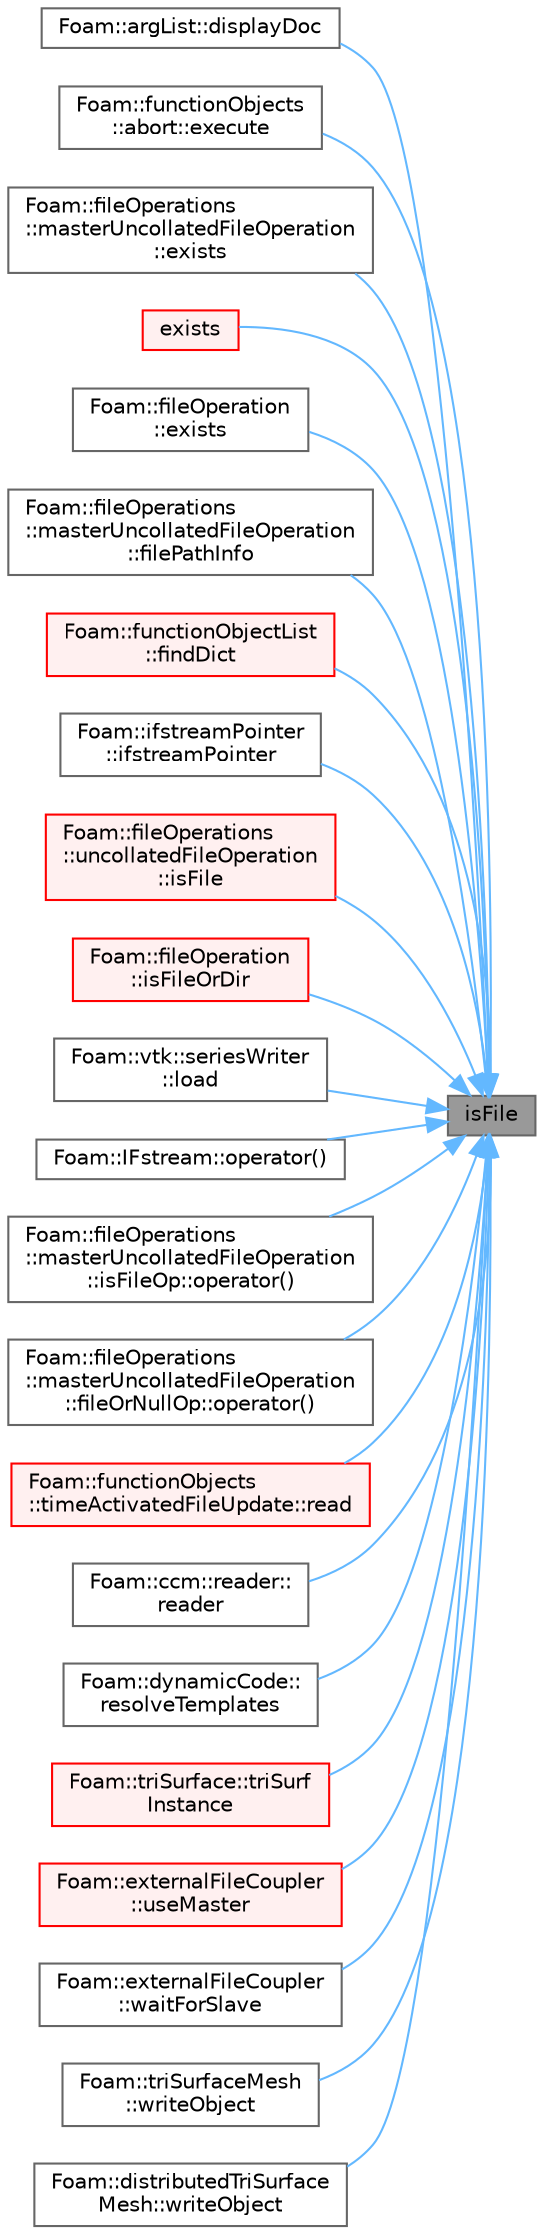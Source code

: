 digraph "isFile"
{
 // LATEX_PDF_SIZE
  bgcolor="transparent";
  edge [fontname=Helvetica,fontsize=10,labelfontname=Helvetica,labelfontsize=10];
  node [fontname=Helvetica,fontsize=10,shape=box,height=0.2,width=0.4];
  rankdir="RL";
  Node1 [id="Node000001",label="isFile",height=0.2,width=0.4,color="gray40", fillcolor="grey60", style="filled", fontcolor="black",tooltip=" "];
  Node1 -> Node2 [id="edge1_Node000001_Node000002",dir="back",color="steelblue1",style="solid",tooltip=" "];
  Node2 [id="Node000002",label="Foam::argList::displayDoc",height=0.2,width=0.4,color="grey40", fillcolor="white", style="filled",URL="$classFoam_1_1argList.html#a9b27b732ab8af61a9511f20b6d3c5abc",tooltip=" "];
  Node1 -> Node3 [id="edge2_Node000001_Node000003",dir="back",color="steelblue1",style="solid",tooltip=" "];
  Node3 [id="Node000003",label="Foam::functionObjects\l::abort::execute",height=0.2,width=0.4,color="grey40", fillcolor="white", style="filled",URL="$classFoam_1_1functionObjects_1_1abort.html#ae006844a02161d12182ab372ca5c257b",tooltip=" "];
  Node1 -> Node4 [id="edge3_Node000001_Node000004",dir="back",color="steelblue1",style="solid",tooltip=" "];
  Node4 [id="Node000004",label="Foam::fileOperations\l::masterUncollatedFileOperation\l::exists",height=0.2,width=0.4,color="grey40", fillcolor="white", style="filled",URL="$classFoam_1_1fileOperations_1_1masterUncollatedFileOperation.html#a88a33c9a20cb0d4899a68a71ccc1963e",tooltip=" "];
  Node1 -> Node5 [id="edge4_Node000001_Node000005",dir="back",color="steelblue1",style="solid",tooltip=" "];
  Node5 [id="Node000005",label="exists",height=0.2,width=0.4,color="red", fillcolor="#FFF0F0", style="filled",URL="$namespaceFoam.html#a221d32c3387b58a0645b8432bdf173d8",tooltip=" "];
  Node1 -> Node49 [id="edge5_Node000001_Node000049",dir="back",color="steelblue1",style="solid",tooltip=" "];
  Node49 [id="Node000049",label="Foam::fileOperation\l::exists",height=0.2,width=0.4,color="grey40", fillcolor="white", style="filled",URL="$classFoam_1_1fileOperation.html#a5b31552d7411b16e1aa701f14bf4643d",tooltip=" "];
  Node1 -> Node50 [id="edge6_Node000001_Node000050",dir="back",color="steelblue1",style="solid",tooltip=" "];
  Node50 [id="Node000050",label="Foam::fileOperations\l::masterUncollatedFileOperation\l::filePathInfo",height=0.2,width=0.4,color="grey40", fillcolor="white", style="filled",URL="$classFoam_1_1fileOperations_1_1masterUncollatedFileOperation.html#a0eeb49bf40610164c69977288b715e99",tooltip=" "];
  Node1 -> Node51 [id="edge7_Node000001_Node000051",dir="back",color="steelblue1",style="solid",tooltip=" "];
  Node51 [id="Node000051",label="Foam::functionObjectList\l::findDict",height=0.2,width=0.4,color="red", fillcolor="#FFF0F0", style="filled",URL="$classFoam_1_1functionObjectList.html#a05336d8eb27e0b74be76fb36092fc6f0",tooltip=" "];
  Node1 -> Node54 [id="edge8_Node000001_Node000054",dir="back",color="steelblue1",style="solid",tooltip=" "];
  Node54 [id="Node000054",label="Foam::ifstreamPointer\l::ifstreamPointer",height=0.2,width=0.4,color="grey40", fillcolor="white", style="filled",URL="$classFoam_1_1ifstreamPointer.html#a1edc8383fa4858068fea73609a5f2fc8",tooltip=" "];
  Node1 -> Node55 [id="edge9_Node000001_Node000055",dir="back",color="steelblue1",style="solid",tooltip=" "];
  Node55 [id="Node000055",label="Foam::fileOperations\l::uncollatedFileOperation\l::isFile",height=0.2,width=0.4,color="red", fillcolor="#FFF0F0", style="filled",URL="$classFoam_1_1fileOperations_1_1uncollatedFileOperation.html#a9edd4760977dc09516f2703168d9173e",tooltip=" "];
  Node1 -> Node57 [id="edge10_Node000001_Node000057",dir="back",color="steelblue1",style="solid",tooltip=" "];
  Node57 [id="Node000057",label="Foam::fileOperation\l::isFileOrDir",height=0.2,width=0.4,color="red", fillcolor="#FFF0F0", style="filled",URL="$classFoam_1_1fileOperation.html#a03811ff038f6cb8e832196585407643e",tooltip=" "];
  Node1 -> Node58 [id="edge11_Node000001_Node000058",dir="back",color="steelblue1",style="solid",tooltip=" "];
  Node58 [id="Node000058",label="Foam::vtk::seriesWriter\l::load",height=0.2,width=0.4,color="grey40", fillcolor="white", style="filled",URL="$classFoam_1_1vtk_1_1seriesWriter.html#a4f35940832fc112fe8a446a881a7de16",tooltip=" "];
  Node1 -> Node59 [id="edge12_Node000001_Node000059",dir="back",color="steelblue1",style="solid",tooltip=" "];
  Node59 [id="Node000059",label="Foam::IFstream::operator()",height=0.2,width=0.4,color="grey40", fillcolor="white", style="filled",URL="$classFoam_1_1IFstream.html#a1487864d0734dda74ccbbc26c8348d0a",tooltip=" "];
  Node1 -> Node60 [id="edge13_Node000001_Node000060",dir="back",color="steelblue1",style="solid",tooltip=" "];
  Node60 [id="Node000060",label="Foam::fileOperations\l::masterUncollatedFileOperation\l::isFileOp::operator()",height=0.2,width=0.4,color="grey40", fillcolor="white", style="filled",URL="$classFoam_1_1fileOperations_1_1masterUncollatedFileOperation_1_1isFileOp.html#a91ee7ad62498a410ce43769e2311c642",tooltip=" "];
  Node1 -> Node61 [id="edge14_Node000001_Node000061",dir="back",color="steelblue1",style="solid",tooltip=" "];
  Node61 [id="Node000061",label="Foam::fileOperations\l::masterUncollatedFileOperation\l::fileOrNullOp::operator()",height=0.2,width=0.4,color="grey40", fillcolor="white", style="filled",URL="$classFoam_1_1fileOperations_1_1masterUncollatedFileOperation_1_1fileOrNullOp.html#a5066f2d4bc9c9158c2ff967d904c8cba",tooltip=" "];
  Node1 -> Node62 [id="edge15_Node000001_Node000062",dir="back",color="steelblue1",style="solid",tooltip=" "];
  Node62 [id="Node000062",label="Foam::functionObjects\l::timeActivatedFileUpdate::read",height=0.2,width=0.4,color="red", fillcolor="#FFF0F0", style="filled",URL="$classFoam_1_1functionObjects_1_1timeActivatedFileUpdate.html#afac0600fef97b05534a595ce00b272ed",tooltip=" "];
  Node1 -> Node64 [id="edge16_Node000001_Node000064",dir="back",color="steelblue1",style="solid",tooltip=" "];
  Node64 [id="Node000064",label="Foam::ccm::reader::\lreader",height=0.2,width=0.4,color="grey40", fillcolor="white", style="filled",URL="$classFoam_1_1ccm_1_1reader.html#a5cae2c2f4003e0303a8d38f1fa3eef97",tooltip=" "];
  Node1 -> Node65 [id="edge17_Node000001_Node000065",dir="back",color="steelblue1",style="solid",tooltip=" "];
  Node65 [id="Node000065",label="Foam::dynamicCode::\lresolveTemplates",height=0.2,width=0.4,color="grey40", fillcolor="white", style="filled",URL="$classFoam_1_1dynamicCode.html#a7056029919f25a2d23e9913df26223d9",tooltip=" "];
  Node1 -> Node66 [id="edge18_Node000001_Node000066",dir="back",color="steelblue1",style="solid",tooltip=" "];
  Node66 [id="Node000066",label="Foam::triSurface::triSurf\lInstance",height=0.2,width=0.4,color="red", fillcolor="#FFF0F0", style="filled",URL="$classFoam_1_1triSurface.html#a1ab8d8beae9ae13c09674c78df71224a",tooltip=" "];
  Node1 -> Node68 [id="edge19_Node000001_Node000068",dir="back",color="steelblue1",style="solid",tooltip=" "];
  Node68 [id="Node000068",label="Foam::externalFileCoupler\l::useMaster",height=0.2,width=0.4,color="red", fillcolor="#FFF0F0", style="filled",URL="$classFoam_1_1externalFileCoupler.html#a4849a88474b2a20dee43fa1930303191",tooltip=" "];
  Node1 -> Node70 [id="edge20_Node000001_Node000070",dir="back",color="steelblue1",style="solid",tooltip=" "];
  Node70 [id="Node000070",label="Foam::externalFileCoupler\l::waitForSlave",height=0.2,width=0.4,color="grey40", fillcolor="white", style="filled",URL="$classFoam_1_1externalFileCoupler.html#adbe638d37506dbd09ea8ed548a3a5204",tooltip=" "];
  Node1 -> Node71 [id="edge21_Node000001_Node000071",dir="back",color="steelblue1",style="solid",tooltip=" "];
  Node71 [id="Node000071",label="Foam::triSurfaceMesh\l::writeObject",height=0.2,width=0.4,color="grey40", fillcolor="white", style="filled",URL="$classFoam_1_1triSurfaceMesh.html#a082ebf89bb059ba2339eb48158b814a7",tooltip=" "];
  Node1 -> Node72 [id="edge22_Node000001_Node000072",dir="back",color="steelblue1",style="solid",tooltip=" "];
  Node72 [id="Node000072",label="Foam::distributedTriSurface\lMesh::writeObject",height=0.2,width=0.4,color="grey40", fillcolor="white", style="filled",URL="$classFoam_1_1distributedTriSurfaceMesh.html#a082ebf89bb059ba2339eb48158b814a7",tooltip=" "];
}
